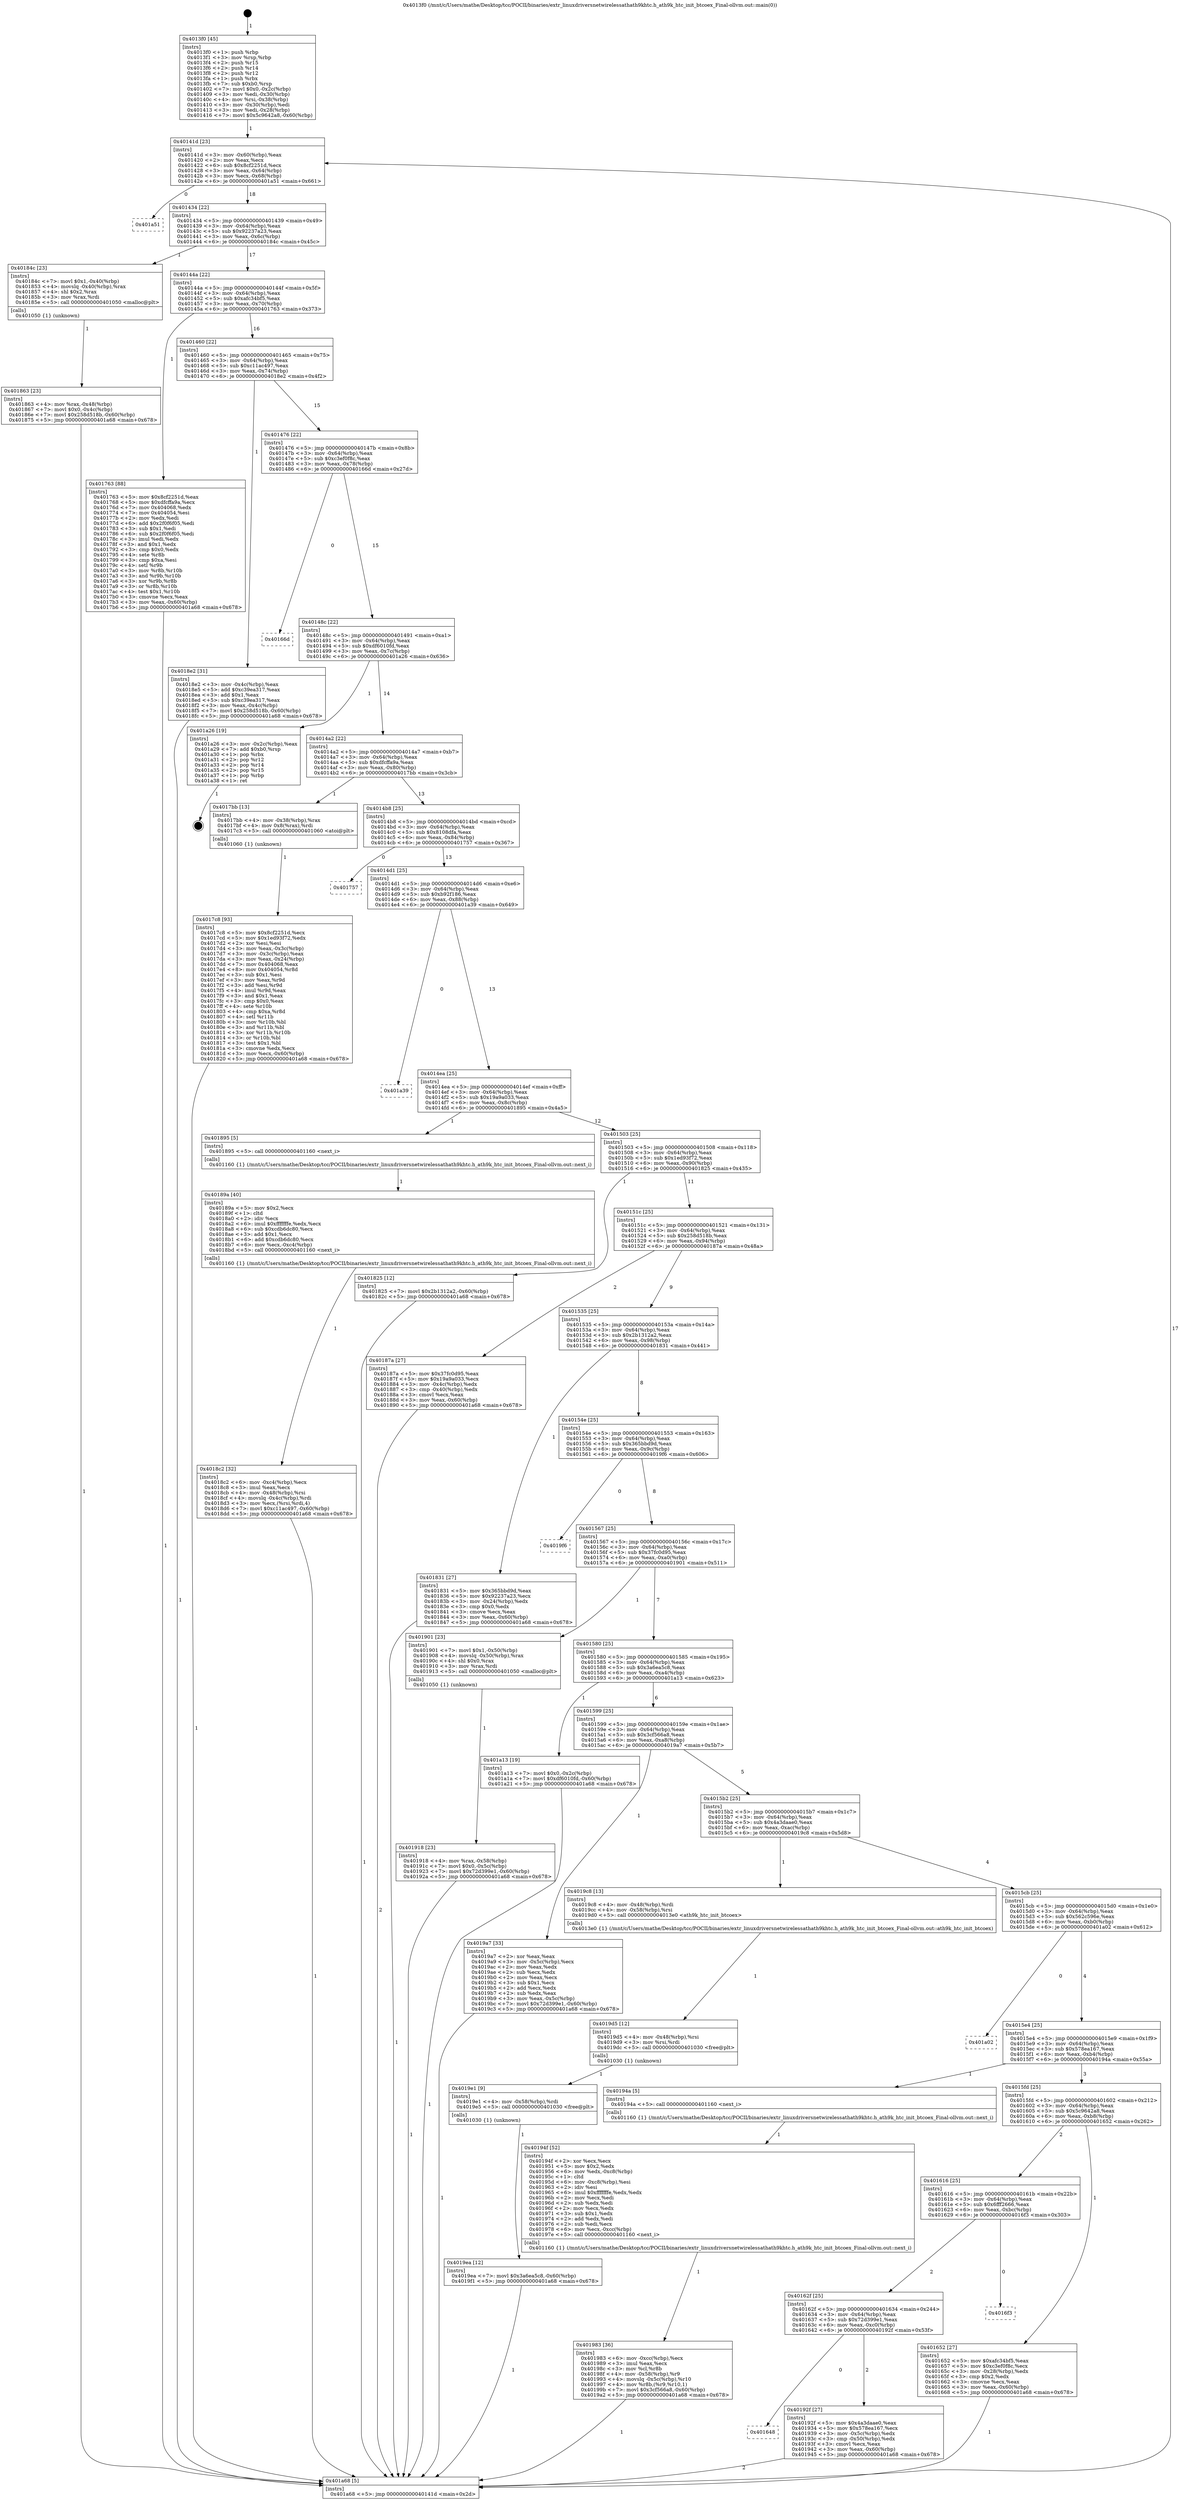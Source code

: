 digraph "0x4013f0" {
  label = "0x4013f0 (/mnt/c/Users/mathe/Desktop/tcc/POCII/binaries/extr_linuxdriversnetwirelessathath9khtc.h_ath9k_htc_init_btcoex_Final-ollvm.out::main(0))"
  labelloc = "t"
  node[shape=record]

  Entry [label="",width=0.3,height=0.3,shape=circle,fillcolor=black,style=filled]
  "0x40141d" [label="{
     0x40141d [23]\l
     | [instrs]\l
     &nbsp;&nbsp;0x40141d \<+3\>: mov -0x60(%rbp),%eax\l
     &nbsp;&nbsp;0x401420 \<+2\>: mov %eax,%ecx\l
     &nbsp;&nbsp;0x401422 \<+6\>: sub $0x8cf2251d,%ecx\l
     &nbsp;&nbsp;0x401428 \<+3\>: mov %eax,-0x64(%rbp)\l
     &nbsp;&nbsp;0x40142b \<+3\>: mov %ecx,-0x68(%rbp)\l
     &nbsp;&nbsp;0x40142e \<+6\>: je 0000000000401a51 \<main+0x661\>\l
  }"]
  "0x401a51" [label="{
     0x401a51\l
  }", style=dashed]
  "0x401434" [label="{
     0x401434 [22]\l
     | [instrs]\l
     &nbsp;&nbsp;0x401434 \<+5\>: jmp 0000000000401439 \<main+0x49\>\l
     &nbsp;&nbsp;0x401439 \<+3\>: mov -0x64(%rbp),%eax\l
     &nbsp;&nbsp;0x40143c \<+5\>: sub $0x92237a23,%eax\l
     &nbsp;&nbsp;0x401441 \<+3\>: mov %eax,-0x6c(%rbp)\l
     &nbsp;&nbsp;0x401444 \<+6\>: je 000000000040184c \<main+0x45c\>\l
  }"]
  Exit [label="",width=0.3,height=0.3,shape=circle,fillcolor=black,style=filled,peripheries=2]
  "0x40184c" [label="{
     0x40184c [23]\l
     | [instrs]\l
     &nbsp;&nbsp;0x40184c \<+7\>: movl $0x1,-0x40(%rbp)\l
     &nbsp;&nbsp;0x401853 \<+4\>: movslq -0x40(%rbp),%rax\l
     &nbsp;&nbsp;0x401857 \<+4\>: shl $0x2,%rax\l
     &nbsp;&nbsp;0x40185b \<+3\>: mov %rax,%rdi\l
     &nbsp;&nbsp;0x40185e \<+5\>: call 0000000000401050 \<malloc@plt\>\l
     | [calls]\l
     &nbsp;&nbsp;0x401050 \{1\} (unknown)\l
  }"]
  "0x40144a" [label="{
     0x40144a [22]\l
     | [instrs]\l
     &nbsp;&nbsp;0x40144a \<+5\>: jmp 000000000040144f \<main+0x5f\>\l
     &nbsp;&nbsp;0x40144f \<+3\>: mov -0x64(%rbp),%eax\l
     &nbsp;&nbsp;0x401452 \<+5\>: sub $0xafc34bf5,%eax\l
     &nbsp;&nbsp;0x401457 \<+3\>: mov %eax,-0x70(%rbp)\l
     &nbsp;&nbsp;0x40145a \<+6\>: je 0000000000401763 \<main+0x373\>\l
  }"]
  "0x4019ea" [label="{
     0x4019ea [12]\l
     | [instrs]\l
     &nbsp;&nbsp;0x4019ea \<+7\>: movl $0x3a6ea5c8,-0x60(%rbp)\l
     &nbsp;&nbsp;0x4019f1 \<+5\>: jmp 0000000000401a68 \<main+0x678\>\l
  }"]
  "0x401763" [label="{
     0x401763 [88]\l
     | [instrs]\l
     &nbsp;&nbsp;0x401763 \<+5\>: mov $0x8cf2251d,%eax\l
     &nbsp;&nbsp;0x401768 \<+5\>: mov $0xdfcffa9a,%ecx\l
     &nbsp;&nbsp;0x40176d \<+7\>: mov 0x404068,%edx\l
     &nbsp;&nbsp;0x401774 \<+7\>: mov 0x404054,%esi\l
     &nbsp;&nbsp;0x40177b \<+2\>: mov %edx,%edi\l
     &nbsp;&nbsp;0x40177d \<+6\>: add $0x2f0f6f05,%edi\l
     &nbsp;&nbsp;0x401783 \<+3\>: sub $0x1,%edi\l
     &nbsp;&nbsp;0x401786 \<+6\>: sub $0x2f0f6f05,%edi\l
     &nbsp;&nbsp;0x40178c \<+3\>: imul %edi,%edx\l
     &nbsp;&nbsp;0x40178f \<+3\>: and $0x1,%edx\l
     &nbsp;&nbsp;0x401792 \<+3\>: cmp $0x0,%edx\l
     &nbsp;&nbsp;0x401795 \<+4\>: sete %r8b\l
     &nbsp;&nbsp;0x401799 \<+3\>: cmp $0xa,%esi\l
     &nbsp;&nbsp;0x40179c \<+4\>: setl %r9b\l
     &nbsp;&nbsp;0x4017a0 \<+3\>: mov %r8b,%r10b\l
     &nbsp;&nbsp;0x4017a3 \<+3\>: and %r9b,%r10b\l
     &nbsp;&nbsp;0x4017a6 \<+3\>: xor %r9b,%r8b\l
     &nbsp;&nbsp;0x4017a9 \<+3\>: or %r8b,%r10b\l
     &nbsp;&nbsp;0x4017ac \<+4\>: test $0x1,%r10b\l
     &nbsp;&nbsp;0x4017b0 \<+3\>: cmovne %ecx,%eax\l
     &nbsp;&nbsp;0x4017b3 \<+3\>: mov %eax,-0x60(%rbp)\l
     &nbsp;&nbsp;0x4017b6 \<+5\>: jmp 0000000000401a68 \<main+0x678\>\l
  }"]
  "0x401460" [label="{
     0x401460 [22]\l
     | [instrs]\l
     &nbsp;&nbsp;0x401460 \<+5\>: jmp 0000000000401465 \<main+0x75\>\l
     &nbsp;&nbsp;0x401465 \<+3\>: mov -0x64(%rbp),%eax\l
     &nbsp;&nbsp;0x401468 \<+5\>: sub $0xc11ac497,%eax\l
     &nbsp;&nbsp;0x40146d \<+3\>: mov %eax,-0x74(%rbp)\l
     &nbsp;&nbsp;0x401470 \<+6\>: je 00000000004018e2 \<main+0x4f2\>\l
  }"]
  "0x4019e1" [label="{
     0x4019e1 [9]\l
     | [instrs]\l
     &nbsp;&nbsp;0x4019e1 \<+4\>: mov -0x58(%rbp),%rdi\l
     &nbsp;&nbsp;0x4019e5 \<+5\>: call 0000000000401030 \<free@plt\>\l
     | [calls]\l
     &nbsp;&nbsp;0x401030 \{1\} (unknown)\l
  }"]
  "0x4018e2" [label="{
     0x4018e2 [31]\l
     | [instrs]\l
     &nbsp;&nbsp;0x4018e2 \<+3\>: mov -0x4c(%rbp),%eax\l
     &nbsp;&nbsp;0x4018e5 \<+5\>: add $0xc39ea317,%eax\l
     &nbsp;&nbsp;0x4018ea \<+3\>: add $0x1,%eax\l
     &nbsp;&nbsp;0x4018ed \<+5\>: sub $0xc39ea317,%eax\l
     &nbsp;&nbsp;0x4018f2 \<+3\>: mov %eax,-0x4c(%rbp)\l
     &nbsp;&nbsp;0x4018f5 \<+7\>: movl $0x258d518b,-0x60(%rbp)\l
     &nbsp;&nbsp;0x4018fc \<+5\>: jmp 0000000000401a68 \<main+0x678\>\l
  }"]
  "0x401476" [label="{
     0x401476 [22]\l
     | [instrs]\l
     &nbsp;&nbsp;0x401476 \<+5\>: jmp 000000000040147b \<main+0x8b\>\l
     &nbsp;&nbsp;0x40147b \<+3\>: mov -0x64(%rbp),%eax\l
     &nbsp;&nbsp;0x40147e \<+5\>: sub $0xc3ef0f8c,%eax\l
     &nbsp;&nbsp;0x401483 \<+3\>: mov %eax,-0x78(%rbp)\l
     &nbsp;&nbsp;0x401486 \<+6\>: je 000000000040166d \<main+0x27d\>\l
  }"]
  "0x4019d5" [label="{
     0x4019d5 [12]\l
     | [instrs]\l
     &nbsp;&nbsp;0x4019d5 \<+4\>: mov -0x48(%rbp),%rsi\l
     &nbsp;&nbsp;0x4019d9 \<+3\>: mov %rsi,%rdi\l
     &nbsp;&nbsp;0x4019dc \<+5\>: call 0000000000401030 \<free@plt\>\l
     | [calls]\l
     &nbsp;&nbsp;0x401030 \{1\} (unknown)\l
  }"]
  "0x40166d" [label="{
     0x40166d\l
  }", style=dashed]
  "0x40148c" [label="{
     0x40148c [22]\l
     | [instrs]\l
     &nbsp;&nbsp;0x40148c \<+5\>: jmp 0000000000401491 \<main+0xa1\>\l
     &nbsp;&nbsp;0x401491 \<+3\>: mov -0x64(%rbp),%eax\l
     &nbsp;&nbsp;0x401494 \<+5\>: sub $0xdf6010fd,%eax\l
     &nbsp;&nbsp;0x401499 \<+3\>: mov %eax,-0x7c(%rbp)\l
     &nbsp;&nbsp;0x40149c \<+6\>: je 0000000000401a26 \<main+0x636\>\l
  }"]
  "0x401983" [label="{
     0x401983 [36]\l
     | [instrs]\l
     &nbsp;&nbsp;0x401983 \<+6\>: mov -0xcc(%rbp),%ecx\l
     &nbsp;&nbsp;0x401989 \<+3\>: imul %eax,%ecx\l
     &nbsp;&nbsp;0x40198c \<+3\>: mov %cl,%r8b\l
     &nbsp;&nbsp;0x40198f \<+4\>: mov -0x58(%rbp),%r9\l
     &nbsp;&nbsp;0x401993 \<+4\>: movslq -0x5c(%rbp),%r10\l
     &nbsp;&nbsp;0x401997 \<+4\>: mov %r8b,(%r9,%r10,1)\l
     &nbsp;&nbsp;0x40199b \<+7\>: movl $0x3cf566a8,-0x60(%rbp)\l
     &nbsp;&nbsp;0x4019a2 \<+5\>: jmp 0000000000401a68 \<main+0x678\>\l
  }"]
  "0x401a26" [label="{
     0x401a26 [19]\l
     | [instrs]\l
     &nbsp;&nbsp;0x401a26 \<+3\>: mov -0x2c(%rbp),%eax\l
     &nbsp;&nbsp;0x401a29 \<+7\>: add $0xb0,%rsp\l
     &nbsp;&nbsp;0x401a30 \<+1\>: pop %rbx\l
     &nbsp;&nbsp;0x401a31 \<+2\>: pop %r12\l
     &nbsp;&nbsp;0x401a33 \<+2\>: pop %r14\l
     &nbsp;&nbsp;0x401a35 \<+2\>: pop %r15\l
     &nbsp;&nbsp;0x401a37 \<+1\>: pop %rbp\l
     &nbsp;&nbsp;0x401a38 \<+1\>: ret\l
  }"]
  "0x4014a2" [label="{
     0x4014a2 [22]\l
     | [instrs]\l
     &nbsp;&nbsp;0x4014a2 \<+5\>: jmp 00000000004014a7 \<main+0xb7\>\l
     &nbsp;&nbsp;0x4014a7 \<+3\>: mov -0x64(%rbp),%eax\l
     &nbsp;&nbsp;0x4014aa \<+5\>: sub $0xdfcffa9a,%eax\l
     &nbsp;&nbsp;0x4014af \<+3\>: mov %eax,-0x80(%rbp)\l
     &nbsp;&nbsp;0x4014b2 \<+6\>: je 00000000004017bb \<main+0x3cb\>\l
  }"]
  "0x40194f" [label="{
     0x40194f [52]\l
     | [instrs]\l
     &nbsp;&nbsp;0x40194f \<+2\>: xor %ecx,%ecx\l
     &nbsp;&nbsp;0x401951 \<+5\>: mov $0x2,%edx\l
     &nbsp;&nbsp;0x401956 \<+6\>: mov %edx,-0xc8(%rbp)\l
     &nbsp;&nbsp;0x40195c \<+1\>: cltd\l
     &nbsp;&nbsp;0x40195d \<+6\>: mov -0xc8(%rbp),%esi\l
     &nbsp;&nbsp;0x401963 \<+2\>: idiv %esi\l
     &nbsp;&nbsp;0x401965 \<+6\>: imul $0xfffffffe,%edx,%edx\l
     &nbsp;&nbsp;0x40196b \<+2\>: mov %ecx,%edi\l
     &nbsp;&nbsp;0x40196d \<+2\>: sub %edx,%edi\l
     &nbsp;&nbsp;0x40196f \<+2\>: mov %ecx,%edx\l
     &nbsp;&nbsp;0x401971 \<+3\>: sub $0x1,%edx\l
     &nbsp;&nbsp;0x401974 \<+2\>: add %edx,%edi\l
     &nbsp;&nbsp;0x401976 \<+2\>: sub %edi,%ecx\l
     &nbsp;&nbsp;0x401978 \<+6\>: mov %ecx,-0xcc(%rbp)\l
     &nbsp;&nbsp;0x40197e \<+5\>: call 0000000000401160 \<next_i\>\l
     | [calls]\l
     &nbsp;&nbsp;0x401160 \{1\} (/mnt/c/Users/mathe/Desktop/tcc/POCII/binaries/extr_linuxdriversnetwirelessathath9khtc.h_ath9k_htc_init_btcoex_Final-ollvm.out::next_i)\l
  }"]
  "0x4017bb" [label="{
     0x4017bb [13]\l
     | [instrs]\l
     &nbsp;&nbsp;0x4017bb \<+4\>: mov -0x38(%rbp),%rax\l
     &nbsp;&nbsp;0x4017bf \<+4\>: mov 0x8(%rax),%rdi\l
     &nbsp;&nbsp;0x4017c3 \<+5\>: call 0000000000401060 \<atoi@plt\>\l
     | [calls]\l
     &nbsp;&nbsp;0x401060 \{1\} (unknown)\l
  }"]
  "0x4014b8" [label="{
     0x4014b8 [25]\l
     | [instrs]\l
     &nbsp;&nbsp;0x4014b8 \<+5\>: jmp 00000000004014bd \<main+0xcd\>\l
     &nbsp;&nbsp;0x4014bd \<+3\>: mov -0x64(%rbp),%eax\l
     &nbsp;&nbsp;0x4014c0 \<+5\>: sub $0x8108dfa,%eax\l
     &nbsp;&nbsp;0x4014c5 \<+6\>: mov %eax,-0x84(%rbp)\l
     &nbsp;&nbsp;0x4014cb \<+6\>: je 0000000000401757 \<main+0x367\>\l
  }"]
  "0x401648" [label="{
     0x401648\l
  }", style=dashed]
  "0x401757" [label="{
     0x401757\l
  }", style=dashed]
  "0x4014d1" [label="{
     0x4014d1 [25]\l
     | [instrs]\l
     &nbsp;&nbsp;0x4014d1 \<+5\>: jmp 00000000004014d6 \<main+0xe6\>\l
     &nbsp;&nbsp;0x4014d6 \<+3\>: mov -0x64(%rbp),%eax\l
     &nbsp;&nbsp;0x4014d9 \<+5\>: sub $0xb92f186,%eax\l
     &nbsp;&nbsp;0x4014de \<+6\>: mov %eax,-0x88(%rbp)\l
     &nbsp;&nbsp;0x4014e4 \<+6\>: je 0000000000401a39 \<main+0x649\>\l
  }"]
  "0x40192f" [label="{
     0x40192f [27]\l
     | [instrs]\l
     &nbsp;&nbsp;0x40192f \<+5\>: mov $0x4a3daae0,%eax\l
     &nbsp;&nbsp;0x401934 \<+5\>: mov $0x578ea167,%ecx\l
     &nbsp;&nbsp;0x401939 \<+3\>: mov -0x5c(%rbp),%edx\l
     &nbsp;&nbsp;0x40193c \<+3\>: cmp -0x50(%rbp),%edx\l
     &nbsp;&nbsp;0x40193f \<+3\>: cmovl %ecx,%eax\l
     &nbsp;&nbsp;0x401942 \<+3\>: mov %eax,-0x60(%rbp)\l
     &nbsp;&nbsp;0x401945 \<+5\>: jmp 0000000000401a68 \<main+0x678\>\l
  }"]
  "0x401a39" [label="{
     0x401a39\l
  }", style=dashed]
  "0x4014ea" [label="{
     0x4014ea [25]\l
     | [instrs]\l
     &nbsp;&nbsp;0x4014ea \<+5\>: jmp 00000000004014ef \<main+0xff\>\l
     &nbsp;&nbsp;0x4014ef \<+3\>: mov -0x64(%rbp),%eax\l
     &nbsp;&nbsp;0x4014f2 \<+5\>: sub $0x19a9a033,%eax\l
     &nbsp;&nbsp;0x4014f7 \<+6\>: mov %eax,-0x8c(%rbp)\l
     &nbsp;&nbsp;0x4014fd \<+6\>: je 0000000000401895 \<main+0x4a5\>\l
  }"]
  "0x40162f" [label="{
     0x40162f [25]\l
     | [instrs]\l
     &nbsp;&nbsp;0x40162f \<+5\>: jmp 0000000000401634 \<main+0x244\>\l
     &nbsp;&nbsp;0x401634 \<+3\>: mov -0x64(%rbp),%eax\l
     &nbsp;&nbsp;0x401637 \<+5\>: sub $0x72d399e1,%eax\l
     &nbsp;&nbsp;0x40163c \<+6\>: mov %eax,-0xc0(%rbp)\l
     &nbsp;&nbsp;0x401642 \<+6\>: je 000000000040192f \<main+0x53f\>\l
  }"]
  "0x401895" [label="{
     0x401895 [5]\l
     | [instrs]\l
     &nbsp;&nbsp;0x401895 \<+5\>: call 0000000000401160 \<next_i\>\l
     | [calls]\l
     &nbsp;&nbsp;0x401160 \{1\} (/mnt/c/Users/mathe/Desktop/tcc/POCII/binaries/extr_linuxdriversnetwirelessathath9khtc.h_ath9k_htc_init_btcoex_Final-ollvm.out::next_i)\l
  }"]
  "0x401503" [label="{
     0x401503 [25]\l
     | [instrs]\l
     &nbsp;&nbsp;0x401503 \<+5\>: jmp 0000000000401508 \<main+0x118\>\l
     &nbsp;&nbsp;0x401508 \<+3\>: mov -0x64(%rbp),%eax\l
     &nbsp;&nbsp;0x40150b \<+5\>: sub $0x1ed93f72,%eax\l
     &nbsp;&nbsp;0x401510 \<+6\>: mov %eax,-0x90(%rbp)\l
     &nbsp;&nbsp;0x401516 \<+6\>: je 0000000000401825 \<main+0x435\>\l
  }"]
  "0x4016f3" [label="{
     0x4016f3\l
  }", style=dashed]
  "0x401825" [label="{
     0x401825 [12]\l
     | [instrs]\l
     &nbsp;&nbsp;0x401825 \<+7\>: movl $0x2b1312a2,-0x60(%rbp)\l
     &nbsp;&nbsp;0x40182c \<+5\>: jmp 0000000000401a68 \<main+0x678\>\l
  }"]
  "0x40151c" [label="{
     0x40151c [25]\l
     | [instrs]\l
     &nbsp;&nbsp;0x40151c \<+5\>: jmp 0000000000401521 \<main+0x131\>\l
     &nbsp;&nbsp;0x401521 \<+3\>: mov -0x64(%rbp),%eax\l
     &nbsp;&nbsp;0x401524 \<+5\>: sub $0x258d518b,%eax\l
     &nbsp;&nbsp;0x401529 \<+6\>: mov %eax,-0x94(%rbp)\l
     &nbsp;&nbsp;0x40152f \<+6\>: je 000000000040187a \<main+0x48a\>\l
  }"]
  "0x401918" [label="{
     0x401918 [23]\l
     | [instrs]\l
     &nbsp;&nbsp;0x401918 \<+4\>: mov %rax,-0x58(%rbp)\l
     &nbsp;&nbsp;0x40191c \<+7\>: movl $0x0,-0x5c(%rbp)\l
     &nbsp;&nbsp;0x401923 \<+7\>: movl $0x72d399e1,-0x60(%rbp)\l
     &nbsp;&nbsp;0x40192a \<+5\>: jmp 0000000000401a68 \<main+0x678\>\l
  }"]
  "0x40187a" [label="{
     0x40187a [27]\l
     | [instrs]\l
     &nbsp;&nbsp;0x40187a \<+5\>: mov $0x37fc0d95,%eax\l
     &nbsp;&nbsp;0x40187f \<+5\>: mov $0x19a9a033,%ecx\l
     &nbsp;&nbsp;0x401884 \<+3\>: mov -0x4c(%rbp),%edx\l
     &nbsp;&nbsp;0x401887 \<+3\>: cmp -0x40(%rbp),%edx\l
     &nbsp;&nbsp;0x40188a \<+3\>: cmovl %ecx,%eax\l
     &nbsp;&nbsp;0x40188d \<+3\>: mov %eax,-0x60(%rbp)\l
     &nbsp;&nbsp;0x401890 \<+5\>: jmp 0000000000401a68 \<main+0x678\>\l
  }"]
  "0x401535" [label="{
     0x401535 [25]\l
     | [instrs]\l
     &nbsp;&nbsp;0x401535 \<+5\>: jmp 000000000040153a \<main+0x14a\>\l
     &nbsp;&nbsp;0x40153a \<+3\>: mov -0x64(%rbp),%eax\l
     &nbsp;&nbsp;0x40153d \<+5\>: sub $0x2b1312a2,%eax\l
     &nbsp;&nbsp;0x401542 \<+6\>: mov %eax,-0x98(%rbp)\l
     &nbsp;&nbsp;0x401548 \<+6\>: je 0000000000401831 \<main+0x441\>\l
  }"]
  "0x4018c2" [label="{
     0x4018c2 [32]\l
     | [instrs]\l
     &nbsp;&nbsp;0x4018c2 \<+6\>: mov -0xc4(%rbp),%ecx\l
     &nbsp;&nbsp;0x4018c8 \<+3\>: imul %eax,%ecx\l
     &nbsp;&nbsp;0x4018cb \<+4\>: mov -0x48(%rbp),%rsi\l
     &nbsp;&nbsp;0x4018cf \<+4\>: movslq -0x4c(%rbp),%rdi\l
     &nbsp;&nbsp;0x4018d3 \<+3\>: mov %ecx,(%rsi,%rdi,4)\l
     &nbsp;&nbsp;0x4018d6 \<+7\>: movl $0xc11ac497,-0x60(%rbp)\l
     &nbsp;&nbsp;0x4018dd \<+5\>: jmp 0000000000401a68 \<main+0x678\>\l
  }"]
  "0x401831" [label="{
     0x401831 [27]\l
     | [instrs]\l
     &nbsp;&nbsp;0x401831 \<+5\>: mov $0x365bbd9d,%eax\l
     &nbsp;&nbsp;0x401836 \<+5\>: mov $0x92237a23,%ecx\l
     &nbsp;&nbsp;0x40183b \<+3\>: mov -0x24(%rbp),%edx\l
     &nbsp;&nbsp;0x40183e \<+3\>: cmp $0x0,%edx\l
     &nbsp;&nbsp;0x401841 \<+3\>: cmove %ecx,%eax\l
     &nbsp;&nbsp;0x401844 \<+3\>: mov %eax,-0x60(%rbp)\l
     &nbsp;&nbsp;0x401847 \<+5\>: jmp 0000000000401a68 \<main+0x678\>\l
  }"]
  "0x40154e" [label="{
     0x40154e [25]\l
     | [instrs]\l
     &nbsp;&nbsp;0x40154e \<+5\>: jmp 0000000000401553 \<main+0x163\>\l
     &nbsp;&nbsp;0x401553 \<+3\>: mov -0x64(%rbp),%eax\l
     &nbsp;&nbsp;0x401556 \<+5\>: sub $0x365bbd9d,%eax\l
     &nbsp;&nbsp;0x40155b \<+6\>: mov %eax,-0x9c(%rbp)\l
     &nbsp;&nbsp;0x401561 \<+6\>: je 00000000004019f6 \<main+0x606\>\l
  }"]
  "0x40189a" [label="{
     0x40189a [40]\l
     | [instrs]\l
     &nbsp;&nbsp;0x40189a \<+5\>: mov $0x2,%ecx\l
     &nbsp;&nbsp;0x40189f \<+1\>: cltd\l
     &nbsp;&nbsp;0x4018a0 \<+2\>: idiv %ecx\l
     &nbsp;&nbsp;0x4018a2 \<+6\>: imul $0xfffffffe,%edx,%ecx\l
     &nbsp;&nbsp;0x4018a8 \<+6\>: sub $0xcdb6dc80,%ecx\l
     &nbsp;&nbsp;0x4018ae \<+3\>: add $0x1,%ecx\l
     &nbsp;&nbsp;0x4018b1 \<+6\>: add $0xcdb6dc80,%ecx\l
     &nbsp;&nbsp;0x4018b7 \<+6\>: mov %ecx,-0xc4(%rbp)\l
     &nbsp;&nbsp;0x4018bd \<+5\>: call 0000000000401160 \<next_i\>\l
     | [calls]\l
     &nbsp;&nbsp;0x401160 \{1\} (/mnt/c/Users/mathe/Desktop/tcc/POCII/binaries/extr_linuxdriversnetwirelessathath9khtc.h_ath9k_htc_init_btcoex_Final-ollvm.out::next_i)\l
  }"]
  "0x4019f6" [label="{
     0x4019f6\l
  }", style=dashed]
  "0x401567" [label="{
     0x401567 [25]\l
     | [instrs]\l
     &nbsp;&nbsp;0x401567 \<+5\>: jmp 000000000040156c \<main+0x17c\>\l
     &nbsp;&nbsp;0x40156c \<+3\>: mov -0x64(%rbp),%eax\l
     &nbsp;&nbsp;0x40156f \<+5\>: sub $0x37fc0d95,%eax\l
     &nbsp;&nbsp;0x401574 \<+6\>: mov %eax,-0xa0(%rbp)\l
     &nbsp;&nbsp;0x40157a \<+6\>: je 0000000000401901 \<main+0x511\>\l
  }"]
  "0x401863" [label="{
     0x401863 [23]\l
     | [instrs]\l
     &nbsp;&nbsp;0x401863 \<+4\>: mov %rax,-0x48(%rbp)\l
     &nbsp;&nbsp;0x401867 \<+7\>: movl $0x0,-0x4c(%rbp)\l
     &nbsp;&nbsp;0x40186e \<+7\>: movl $0x258d518b,-0x60(%rbp)\l
     &nbsp;&nbsp;0x401875 \<+5\>: jmp 0000000000401a68 \<main+0x678\>\l
  }"]
  "0x401901" [label="{
     0x401901 [23]\l
     | [instrs]\l
     &nbsp;&nbsp;0x401901 \<+7\>: movl $0x1,-0x50(%rbp)\l
     &nbsp;&nbsp;0x401908 \<+4\>: movslq -0x50(%rbp),%rax\l
     &nbsp;&nbsp;0x40190c \<+4\>: shl $0x0,%rax\l
     &nbsp;&nbsp;0x401910 \<+3\>: mov %rax,%rdi\l
     &nbsp;&nbsp;0x401913 \<+5\>: call 0000000000401050 \<malloc@plt\>\l
     | [calls]\l
     &nbsp;&nbsp;0x401050 \{1\} (unknown)\l
  }"]
  "0x401580" [label="{
     0x401580 [25]\l
     | [instrs]\l
     &nbsp;&nbsp;0x401580 \<+5\>: jmp 0000000000401585 \<main+0x195\>\l
     &nbsp;&nbsp;0x401585 \<+3\>: mov -0x64(%rbp),%eax\l
     &nbsp;&nbsp;0x401588 \<+5\>: sub $0x3a6ea5c8,%eax\l
     &nbsp;&nbsp;0x40158d \<+6\>: mov %eax,-0xa4(%rbp)\l
     &nbsp;&nbsp;0x401593 \<+6\>: je 0000000000401a13 \<main+0x623\>\l
  }"]
  "0x4017c8" [label="{
     0x4017c8 [93]\l
     | [instrs]\l
     &nbsp;&nbsp;0x4017c8 \<+5\>: mov $0x8cf2251d,%ecx\l
     &nbsp;&nbsp;0x4017cd \<+5\>: mov $0x1ed93f72,%edx\l
     &nbsp;&nbsp;0x4017d2 \<+2\>: xor %esi,%esi\l
     &nbsp;&nbsp;0x4017d4 \<+3\>: mov %eax,-0x3c(%rbp)\l
     &nbsp;&nbsp;0x4017d7 \<+3\>: mov -0x3c(%rbp),%eax\l
     &nbsp;&nbsp;0x4017da \<+3\>: mov %eax,-0x24(%rbp)\l
     &nbsp;&nbsp;0x4017dd \<+7\>: mov 0x404068,%eax\l
     &nbsp;&nbsp;0x4017e4 \<+8\>: mov 0x404054,%r8d\l
     &nbsp;&nbsp;0x4017ec \<+3\>: sub $0x1,%esi\l
     &nbsp;&nbsp;0x4017ef \<+3\>: mov %eax,%r9d\l
     &nbsp;&nbsp;0x4017f2 \<+3\>: add %esi,%r9d\l
     &nbsp;&nbsp;0x4017f5 \<+4\>: imul %r9d,%eax\l
     &nbsp;&nbsp;0x4017f9 \<+3\>: and $0x1,%eax\l
     &nbsp;&nbsp;0x4017fc \<+3\>: cmp $0x0,%eax\l
     &nbsp;&nbsp;0x4017ff \<+4\>: sete %r10b\l
     &nbsp;&nbsp;0x401803 \<+4\>: cmp $0xa,%r8d\l
     &nbsp;&nbsp;0x401807 \<+4\>: setl %r11b\l
     &nbsp;&nbsp;0x40180b \<+3\>: mov %r10b,%bl\l
     &nbsp;&nbsp;0x40180e \<+3\>: and %r11b,%bl\l
     &nbsp;&nbsp;0x401811 \<+3\>: xor %r11b,%r10b\l
     &nbsp;&nbsp;0x401814 \<+3\>: or %r10b,%bl\l
     &nbsp;&nbsp;0x401817 \<+3\>: test $0x1,%bl\l
     &nbsp;&nbsp;0x40181a \<+3\>: cmovne %edx,%ecx\l
     &nbsp;&nbsp;0x40181d \<+3\>: mov %ecx,-0x60(%rbp)\l
     &nbsp;&nbsp;0x401820 \<+5\>: jmp 0000000000401a68 \<main+0x678\>\l
  }"]
  "0x401a13" [label="{
     0x401a13 [19]\l
     | [instrs]\l
     &nbsp;&nbsp;0x401a13 \<+7\>: movl $0x0,-0x2c(%rbp)\l
     &nbsp;&nbsp;0x401a1a \<+7\>: movl $0xdf6010fd,-0x60(%rbp)\l
     &nbsp;&nbsp;0x401a21 \<+5\>: jmp 0000000000401a68 \<main+0x678\>\l
  }"]
  "0x401599" [label="{
     0x401599 [25]\l
     | [instrs]\l
     &nbsp;&nbsp;0x401599 \<+5\>: jmp 000000000040159e \<main+0x1ae\>\l
     &nbsp;&nbsp;0x40159e \<+3\>: mov -0x64(%rbp),%eax\l
     &nbsp;&nbsp;0x4015a1 \<+5\>: sub $0x3cf566a8,%eax\l
     &nbsp;&nbsp;0x4015a6 \<+6\>: mov %eax,-0xa8(%rbp)\l
     &nbsp;&nbsp;0x4015ac \<+6\>: je 00000000004019a7 \<main+0x5b7\>\l
  }"]
  "0x4013f0" [label="{
     0x4013f0 [45]\l
     | [instrs]\l
     &nbsp;&nbsp;0x4013f0 \<+1\>: push %rbp\l
     &nbsp;&nbsp;0x4013f1 \<+3\>: mov %rsp,%rbp\l
     &nbsp;&nbsp;0x4013f4 \<+2\>: push %r15\l
     &nbsp;&nbsp;0x4013f6 \<+2\>: push %r14\l
     &nbsp;&nbsp;0x4013f8 \<+2\>: push %r12\l
     &nbsp;&nbsp;0x4013fa \<+1\>: push %rbx\l
     &nbsp;&nbsp;0x4013fb \<+7\>: sub $0xb0,%rsp\l
     &nbsp;&nbsp;0x401402 \<+7\>: movl $0x0,-0x2c(%rbp)\l
     &nbsp;&nbsp;0x401409 \<+3\>: mov %edi,-0x30(%rbp)\l
     &nbsp;&nbsp;0x40140c \<+4\>: mov %rsi,-0x38(%rbp)\l
     &nbsp;&nbsp;0x401410 \<+3\>: mov -0x30(%rbp),%edi\l
     &nbsp;&nbsp;0x401413 \<+3\>: mov %edi,-0x28(%rbp)\l
     &nbsp;&nbsp;0x401416 \<+7\>: movl $0x5c9642a8,-0x60(%rbp)\l
  }"]
  "0x4019a7" [label="{
     0x4019a7 [33]\l
     | [instrs]\l
     &nbsp;&nbsp;0x4019a7 \<+2\>: xor %eax,%eax\l
     &nbsp;&nbsp;0x4019a9 \<+3\>: mov -0x5c(%rbp),%ecx\l
     &nbsp;&nbsp;0x4019ac \<+2\>: mov %eax,%edx\l
     &nbsp;&nbsp;0x4019ae \<+2\>: sub %ecx,%edx\l
     &nbsp;&nbsp;0x4019b0 \<+2\>: mov %eax,%ecx\l
     &nbsp;&nbsp;0x4019b2 \<+3\>: sub $0x1,%ecx\l
     &nbsp;&nbsp;0x4019b5 \<+2\>: add %ecx,%edx\l
     &nbsp;&nbsp;0x4019b7 \<+2\>: sub %edx,%eax\l
     &nbsp;&nbsp;0x4019b9 \<+3\>: mov %eax,-0x5c(%rbp)\l
     &nbsp;&nbsp;0x4019bc \<+7\>: movl $0x72d399e1,-0x60(%rbp)\l
     &nbsp;&nbsp;0x4019c3 \<+5\>: jmp 0000000000401a68 \<main+0x678\>\l
  }"]
  "0x4015b2" [label="{
     0x4015b2 [25]\l
     | [instrs]\l
     &nbsp;&nbsp;0x4015b2 \<+5\>: jmp 00000000004015b7 \<main+0x1c7\>\l
     &nbsp;&nbsp;0x4015b7 \<+3\>: mov -0x64(%rbp),%eax\l
     &nbsp;&nbsp;0x4015ba \<+5\>: sub $0x4a3daae0,%eax\l
     &nbsp;&nbsp;0x4015bf \<+6\>: mov %eax,-0xac(%rbp)\l
     &nbsp;&nbsp;0x4015c5 \<+6\>: je 00000000004019c8 \<main+0x5d8\>\l
  }"]
  "0x401a68" [label="{
     0x401a68 [5]\l
     | [instrs]\l
     &nbsp;&nbsp;0x401a68 \<+5\>: jmp 000000000040141d \<main+0x2d\>\l
  }"]
  "0x4019c8" [label="{
     0x4019c8 [13]\l
     | [instrs]\l
     &nbsp;&nbsp;0x4019c8 \<+4\>: mov -0x48(%rbp),%rdi\l
     &nbsp;&nbsp;0x4019cc \<+4\>: mov -0x58(%rbp),%rsi\l
     &nbsp;&nbsp;0x4019d0 \<+5\>: call 00000000004013e0 \<ath9k_htc_init_btcoex\>\l
     | [calls]\l
     &nbsp;&nbsp;0x4013e0 \{1\} (/mnt/c/Users/mathe/Desktop/tcc/POCII/binaries/extr_linuxdriversnetwirelessathath9khtc.h_ath9k_htc_init_btcoex_Final-ollvm.out::ath9k_htc_init_btcoex)\l
  }"]
  "0x4015cb" [label="{
     0x4015cb [25]\l
     | [instrs]\l
     &nbsp;&nbsp;0x4015cb \<+5\>: jmp 00000000004015d0 \<main+0x1e0\>\l
     &nbsp;&nbsp;0x4015d0 \<+3\>: mov -0x64(%rbp),%eax\l
     &nbsp;&nbsp;0x4015d3 \<+5\>: sub $0x562c596e,%eax\l
     &nbsp;&nbsp;0x4015d8 \<+6\>: mov %eax,-0xb0(%rbp)\l
     &nbsp;&nbsp;0x4015de \<+6\>: je 0000000000401a02 \<main+0x612\>\l
  }"]
  "0x401616" [label="{
     0x401616 [25]\l
     | [instrs]\l
     &nbsp;&nbsp;0x401616 \<+5\>: jmp 000000000040161b \<main+0x22b\>\l
     &nbsp;&nbsp;0x40161b \<+3\>: mov -0x64(%rbp),%eax\l
     &nbsp;&nbsp;0x40161e \<+5\>: sub $0x6fff2666,%eax\l
     &nbsp;&nbsp;0x401623 \<+6\>: mov %eax,-0xbc(%rbp)\l
     &nbsp;&nbsp;0x401629 \<+6\>: je 00000000004016f3 \<main+0x303\>\l
  }"]
  "0x401a02" [label="{
     0x401a02\l
  }", style=dashed]
  "0x4015e4" [label="{
     0x4015e4 [25]\l
     | [instrs]\l
     &nbsp;&nbsp;0x4015e4 \<+5\>: jmp 00000000004015e9 \<main+0x1f9\>\l
     &nbsp;&nbsp;0x4015e9 \<+3\>: mov -0x64(%rbp),%eax\l
     &nbsp;&nbsp;0x4015ec \<+5\>: sub $0x578ea167,%eax\l
     &nbsp;&nbsp;0x4015f1 \<+6\>: mov %eax,-0xb4(%rbp)\l
     &nbsp;&nbsp;0x4015f7 \<+6\>: je 000000000040194a \<main+0x55a\>\l
  }"]
  "0x401652" [label="{
     0x401652 [27]\l
     | [instrs]\l
     &nbsp;&nbsp;0x401652 \<+5\>: mov $0xafc34bf5,%eax\l
     &nbsp;&nbsp;0x401657 \<+5\>: mov $0xc3ef0f8c,%ecx\l
     &nbsp;&nbsp;0x40165c \<+3\>: mov -0x28(%rbp),%edx\l
     &nbsp;&nbsp;0x40165f \<+3\>: cmp $0x2,%edx\l
     &nbsp;&nbsp;0x401662 \<+3\>: cmovne %ecx,%eax\l
     &nbsp;&nbsp;0x401665 \<+3\>: mov %eax,-0x60(%rbp)\l
     &nbsp;&nbsp;0x401668 \<+5\>: jmp 0000000000401a68 \<main+0x678\>\l
  }"]
  "0x40194a" [label="{
     0x40194a [5]\l
     | [instrs]\l
     &nbsp;&nbsp;0x40194a \<+5\>: call 0000000000401160 \<next_i\>\l
     | [calls]\l
     &nbsp;&nbsp;0x401160 \{1\} (/mnt/c/Users/mathe/Desktop/tcc/POCII/binaries/extr_linuxdriversnetwirelessathath9khtc.h_ath9k_htc_init_btcoex_Final-ollvm.out::next_i)\l
  }"]
  "0x4015fd" [label="{
     0x4015fd [25]\l
     | [instrs]\l
     &nbsp;&nbsp;0x4015fd \<+5\>: jmp 0000000000401602 \<main+0x212\>\l
     &nbsp;&nbsp;0x401602 \<+3\>: mov -0x64(%rbp),%eax\l
     &nbsp;&nbsp;0x401605 \<+5\>: sub $0x5c9642a8,%eax\l
     &nbsp;&nbsp;0x40160a \<+6\>: mov %eax,-0xb8(%rbp)\l
     &nbsp;&nbsp;0x401610 \<+6\>: je 0000000000401652 \<main+0x262\>\l
  }"]
  Entry -> "0x4013f0" [label=" 1"]
  "0x40141d" -> "0x401a51" [label=" 0"]
  "0x40141d" -> "0x401434" [label=" 18"]
  "0x401a26" -> Exit [label=" 1"]
  "0x401434" -> "0x40184c" [label=" 1"]
  "0x401434" -> "0x40144a" [label=" 17"]
  "0x401a13" -> "0x401a68" [label=" 1"]
  "0x40144a" -> "0x401763" [label=" 1"]
  "0x40144a" -> "0x401460" [label=" 16"]
  "0x4019ea" -> "0x401a68" [label=" 1"]
  "0x401460" -> "0x4018e2" [label=" 1"]
  "0x401460" -> "0x401476" [label=" 15"]
  "0x4019e1" -> "0x4019ea" [label=" 1"]
  "0x401476" -> "0x40166d" [label=" 0"]
  "0x401476" -> "0x40148c" [label=" 15"]
  "0x4019d5" -> "0x4019e1" [label=" 1"]
  "0x40148c" -> "0x401a26" [label=" 1"]
  "0x40148c" -> "0x4014a2" [label=" 14"]
  "0x4019c8" -> "0x4019d5" [label=" 1"]
  "0x4014a2" -> "0x4017bb" [label=" 1"]
  "0x4014a2" -> "0x4014b8" [label=" 13"]
  "0x4019a7" -> "0x401a68" [label=" 1"]
  "0x4014b8" -> "0x401757" [label=" 0"]
  "0x4014b8" -> "0x4014d1" [label=" 13"]
  "0x401983" -> "0x401a68" [label=" 1"]
  "0x4014d1" -> "0x401a39" [label=" 0"]
  "0x4014d1" -> "0x4014ea" [label=" 13"]
  "0x40194f" -> "0x401983" [label=" 1"]
  "0x4014ea" -> "0x401895" [label=" 1"]
  "0x4014ea" -> "0x401503" [label=" 12"]
  "0x40192f" -> "0x401a68" [label=" 2"]
  "0x401503" -> "0x401825" [label=" 1"]
  "0x401503" -> "0x40151c" [label=" 11"]
  "0x40162f" -> "0x401648" [label=" 0"]
  "0x40151c" -> "0x40187a" [label=" 2"]
  "0x40151c" -> "0x401535" [label=" 9"]
  "0x40194a" -> "0x40194f" [label=" 1"]
  "0x401535" -> "0x401831" [label=" 1"]
  "0x401535" -> "0x40154e" [label=" 8"]
  "0x401616" -> "0x40162f" [label=" 2"]
  "0x40154e" -> "0x4019f6" [label=" 0"]
  "0x40154e" -> "0x401567" [label=" 8"]
  "0x401616" -> "0x4016f3" [label=" 0"]
  "0x401567" -> "0x401901" [label=" 1"]
  "0x401567" -> "0x401580" [label=" 7"]
  "0x40162f" -> "0x40192f" [label=" 2"]
  "0x401580" -> "0x401a13" [label=" 1"]
  "0x401580" -> "0x401599" [label=" 6"]
  "0x401918" -> "0x401a68" [label=" 1"]
  "0x401599" -> "0x4019a7" [label=" 1"]
  "0x401599" -> "0x4015b2" [label=" 5"]
  "0x401901" -> "0x401918" [label=" 1"]
  "0x4015b2" -> "0x4019c8" [label=" 1"]
  "0x4015b2" -> "0x4015cb" [label=" 4"]
  "0x4018e2" -> "0x401a68" [label=" 1"]
  "0x4015cb" -> "0x401a02" [label=" 0"]
  "0x4015cb" -> "0x4015e4" [label=" 4"]
  "0x4018c2" -> "0x401a68" [label=" 1"]
  "0x4015e4" -> "0x40194a" [label=" 1"]
  "0x4015e4" -> "0x4015fd" [label=" 3"]
  "0x40189a" -> "0x4018c2" [label=" 1"]
  "0x4015fd" -> "0x401652" [label=" 1"]
  "0x4015fd" -> "0x401616" [label=" 2"]
  "0x401652" -> "0x401a68" [label=" 1"]
  "0x4013f0" -> "0x40141d" [label=" 1"]
  "0x401a68" -> "0x40141d" [label=" 17"]
  "0x401763" -> "0x401a68" [label=" 1"]
  "0x4017bb" -> "0x4017c8" [label=" 1"]
  "0x4017c8" -> "0x401a68" [label=" 1"]
  "0x401825" -> "0x401a68" [label=" 1"]
  "0x401831" -> "0x401a68" [label=" 1"]
  "0x40184c" -> "0x401863" [label=" 1"]
  "0x401863" -> "0x401a68" [label=" 1"]
  "0x40187a" -> "0x401a68" [label=" 2"]
  "0x401895" -> "0x40189a" [label=" 1"]
}
